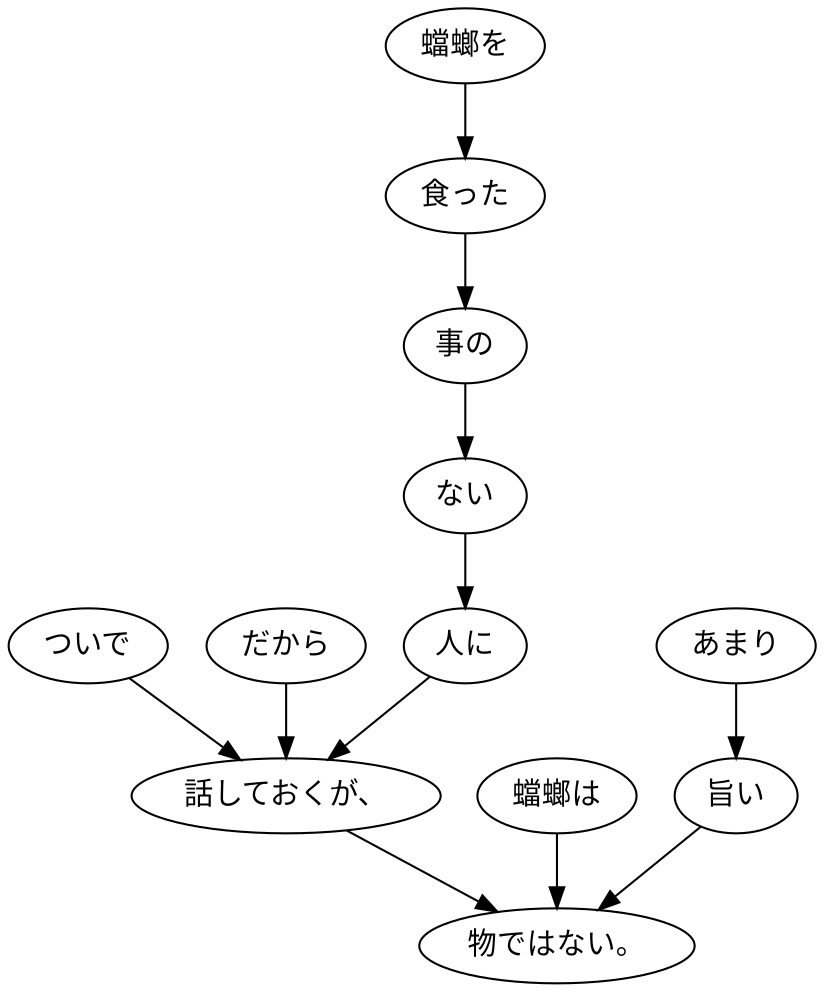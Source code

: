 digraph graph4007 {
	node0 [label="ついで"];
	node1 [label="だから"];
	node2 [label="蟷螂を"];
	node3 [label="食った"];
	node4 [label="事の"];
	node5 [label="ない"];
	node6 [label="人に"];
	node7 [label="話しておくが、"];
	node8 [label="蟷螂は"];
	node9 [label="あまり"];
	node10 [label="旨い"];
	node11 [label="物ではない。"];
	node0 -> node7;
	node1 -> node7;
	node2 -> node3;
	node3 -> node4;
	node4 -> node5;
	node5 -> node6;
	node6 -> node7;
	node7 -> node11;
	node8 -> node11;
	node9 -> node10;
	node10 -> node11;
}

